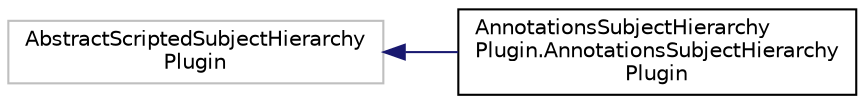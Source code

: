 digraph "Graphical Class Hierarchy"
{
  bgcolor="transparent";
  edge [fontname="Helvetica",fontsize="10",labelfontname="Helvetica",labelfontsize="10"];
  node [fontname="Helvetica",fontsize="10",shape=record];
  rankdir="LR";
  Node1082 [label="AbstractScriptedSubjectHierarchy\lPlugin",height=0.2,width=0.4,color="grey75"];
  Node1082 -> Node0 [dir="back",color="midnightblue",fontsize="10",style="solid",fontname="Helvetica"];
  Node0 [label="AnnotationsSubjectHierarchy\lPlugin.AnnotationsSubjectHierarchy\lPlugin",height=0.2,width=0.4,color="black",URL="$classAnnotationsSubjectHierarchyPlugin_1_1AnnotationsSubjectHierarchyPlugin.html"];
}
